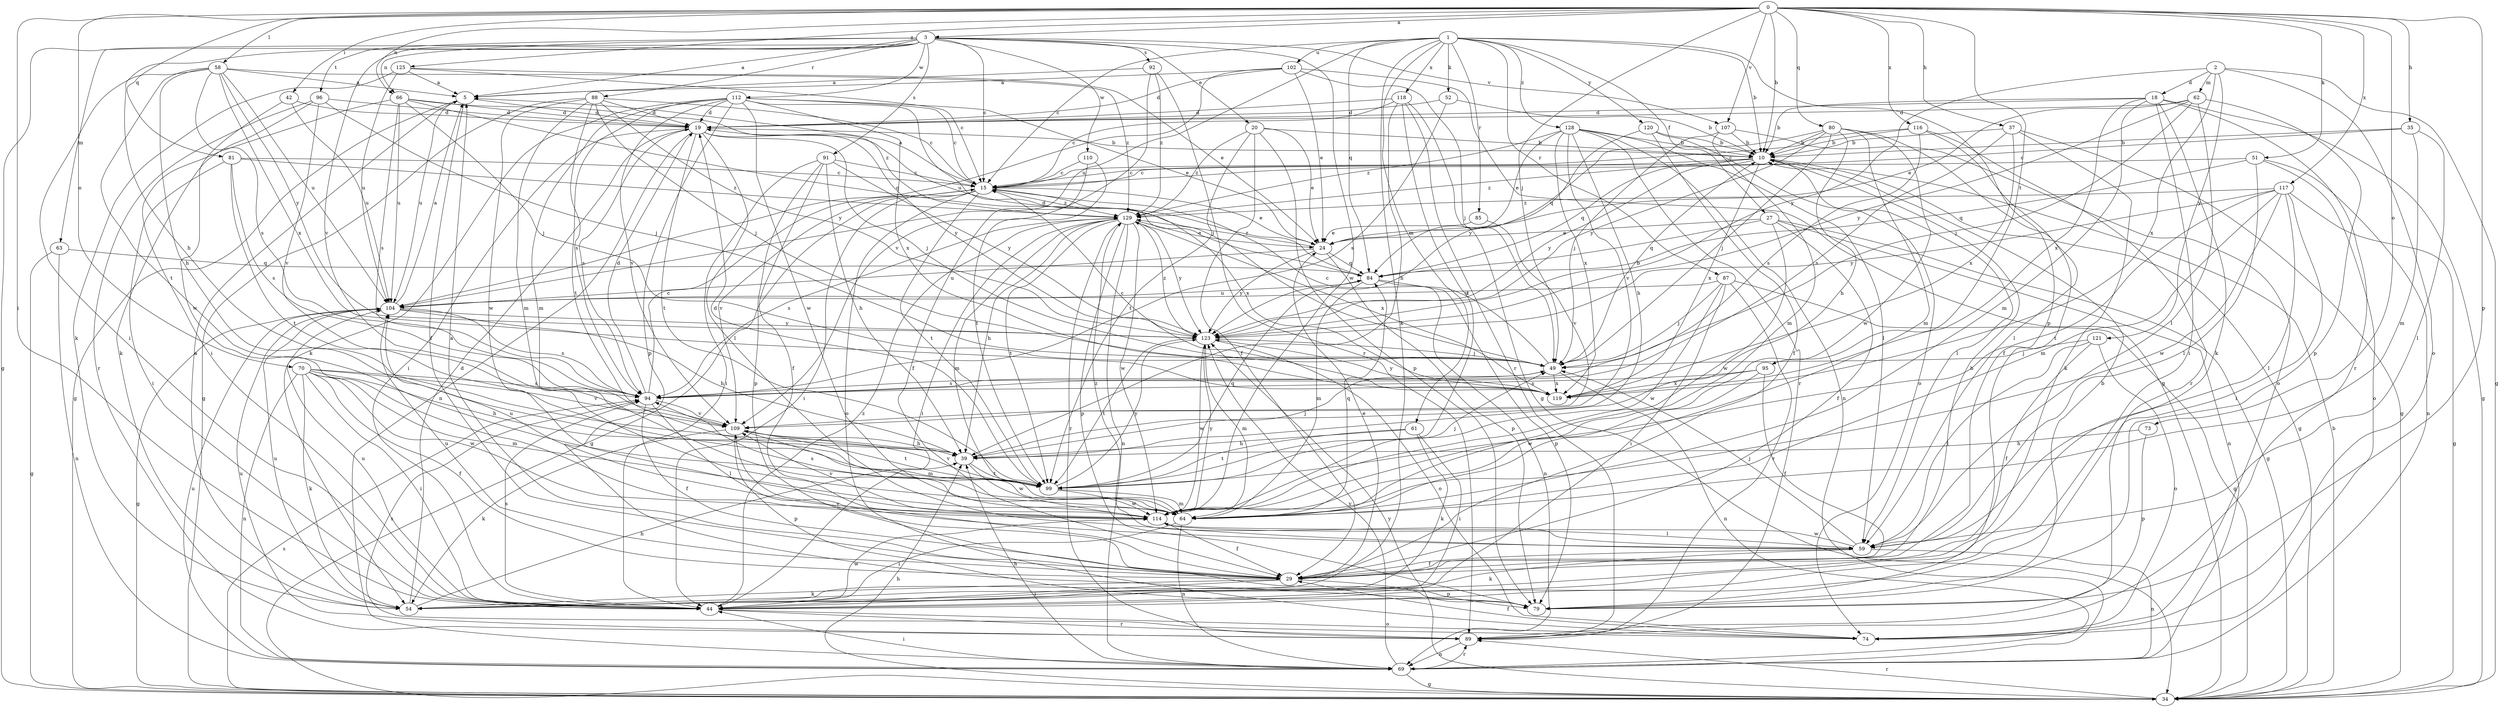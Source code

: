strict digraph  {
0;
1;
2;
3;
5;
10;
15;
18;
19;
20;
24;
27;
29;
34;
35;
37;
39;
42;
44;
49;
51;
52;
54;
58;
59;
61;
62;
63;
64;
66;
69;
70;
73;
74;
79;
80;
81;
84;
85;
87;
88;
89;
91;
92;
94;
95;
96;
99;
102;
104;
107;
109;
110;
112;
114;
116;
117;
118;
119;
120;
121;
123;
125;
128;
129;
0 -> 3  [label=a];
0 -> 10  [label=b];
0 -> 35  [label=h];
0 -> 37  [label=h];
0 -> 42  [label=i];
0 -> 44  [label=i];
0 -> 49  [label=j];
0 -> 51  [label=k];
0 -> 58  [label=l];
0 -> 66  [label=n];
0 -> 70  [label=o];
0 -> 73  [label=o];
0 -> 79  [label=p];
0 -> 80  [label=q];
0 -> 81  [label=q];
0 -> 95  [label=t];
0 -> 107  [label=v];
0 -> 116  [label=x];
0 -> 117  [label=x];
0 -> 125  [label=z];
1 -> 10  [label=b];
1 -> 15  [label=c];
1 -> 27  [label=f];
1 -> 52  [label=k];
1 -> 54  [label=k];
1 -> 61  [label=m];
1 -> 79  [label=p];
1 -> 84  [label=q];
1 -> 85  [label=r];
1 -> 87  [label=r];
1 -> 102  [label=u];
1 -> 104  [label=u];
1 -> 118  [label=x];
1 -> 120  [label=y];
1 -> 128  [label=z];
2 -> 18  [label=d];
2 -> 34  [label=g];
2 -> 62  [label=m];
2 -> 74  [label=o];
2 -> 119  [label=x];
2 -> 121  [label=y];
2 -> 123  [label=y];
3 -> 5  [label=a];
3 -> 15  [label=c];
3 -> 20  [label=e];
3 -> 34  [label=g];
3 -> 39  [label=h];
3 -> 63  [label=m];
3 -> 66  [label=n];
3 -> 88  [label=r];
3 -> 91  [label=s];
3 -> 92  [label=s];
3 -> 96  [label=t];
3 -> 107  [label=v];
3 -> 109  [label=v];
3 -> 110  [label=w];
3 -> 112  [label=w];
3 -> 114  [label=w];
5 -> 19  [label=d];
5 -> 29  [label=f];
5 -> 34  [label=g];
5 -> 104  [label=u];
10 -> 15  [label=c];
10 -> 34  [label=g];
10 -> 59  [label=l];
10 -> 84  [label=q];
10 -> 119  [label=x];
10 -> 123  [label=y];
10 -> 129  [label=z];
15 -> 5  [label=a];
15 -> 24  [label=e];
15 -> 34  [label=g];
15 -> 44  [label=i];
15 -> 74  [label=o];
15 -> 99  [label=t];
15 -> 109  [label=v];
15 -> 119  [label=x];
15 -> 129  [label=z];
18 -> 10  [label=b];
18 -> 19  [label=d];
18 -> 34  [label=g];
18 -> 44  [label=i];
18 -> 54  [label=k];
18 -> 64  [label=m];
18 -> 89  [label=r];
18 -> 119  [label=x];
19 -> 10  [label=b];
19 -> 44  [label=i];
19 -> 49  [label=j];
19 -> 59  [label=l];
19 -> 69  [label=n];
19 -> 94  [label=s];
19 -> 99  [label=t];
19 -> 123  [label=y];
20 -> 10  [label=b];
20 -> 24  [label=e];
20 -> 29  [label=f];
20 -> 79  [label=p];
20 -> 99  [label=t];
20 -> 129  [label=z];
24 -> 79  [label=p];
24 -> 84  [label=q];
24 -> 104  [label=u];
24 -> 123  [label=y];
24 -> 129  [label=z];
27 -> 24  [label=e];
27 -> 29  [label=f];
27 -> 34  [label=g];
27 -> 69  [label=n];
27 -> 84  [label=q];
27 -> 114  [label=w];
29 -> 5  [label=a];
29 -> 10  [label=b];
29 -> 24  [label=e];
29 -> 44  [label=i];
29 -> 54  [label=k];
29 -> 79  [label=p];
29 -> 104  [label=u];
29 -> 109  [label=v];
34 -> 10  [label=b];
34 -> 39  [label=h];
34 -> 89  [label=r];
34 -> 94  [label=s];
34 -> 123  [label=y];
35 -> 10  [label=b];
35 -> 15  [label=c];
35 -> 59  [label=l];
35 -> 64  [label=m];
37 -> 10  [label=b];
37 -> 34  [label=g];
37 -> 54  [label=k];
37 -> 94  [label=s];
37 -> 119  [label=x];
39 -> 49  [label=j];
39 -> 99  [label=t];
39 -> 114  [label=w];
42 -> 19  [label=d];
42 -> 104  [label=u];
42 -> 114  [label=w];
44 -> 74  [label=o];
44 -> 89  [label=r];
44 -> 94  [label=s];
44 -> 104  [label=u];
44 -> 114  [label=w];
44 -> 129  [label=z];
49 -> 10  [label=b];
49 -> 15  [label=c];
49 -> 69  [label=n];
49 -> 94  [label=s];
49 -> 119  [label=x];
51 -> 15  [label=c];
51 -> 59  [label=l];
51 -> 69  [label=n];
51 -> 74  [label=o];
51 -> 84  [label=q];
52 -> 10  [label=b];
52 -> 19  [label=d];
52 -> 94  [label=s];
54 -> 5  [label=a];
54 -> 19  [label=d];
54 -> 39  [label=h];
54 -> 104  [label=u];
58 -> 5  [label=a];
58 -> 39  [label=h];
58 -> 44  [label=i];
58 -> 94  [label=s];
58 -> 99  [label=t];
58 -> 104  [label=u];
58 -> 119  [label=x];
58 -> 123  [label=y];
58 -> 129  [label=z];
59 -> 29  [label=f];
59 -> 49  [label=j];
59 -> 54  [label=k];
59 -> 69  [label=n];
59 -> 114  [label=w];
59 -> 129  [label=z];
61 -> 39  [label=h];
61 -> 44  [label=i];
61 -> 54  [label=k];
61 -> 99  [label=t];
62 -> 19  [label=d];
62 -> 24  [label=e];
62 -> 49  [label=j];
62 -> 59  [label=l];
62 -> 79  [label=p];
62 -> 123  [label=y];
63 -> 34  [label=g];
63 -> 69  [label=n];
63 -> 84  [label=q];
64 -> 44  [label=i];
64 -> 69  [label=n];
64 -> 84  [label=q];
64 -> 94  [label=s];
66 -> 19  [label=d];
66 -> 44  [label=i];
66 -> 49  [label=j];
66 -> 84  [label=q];
66 -> 94  [label=s];
66 -> 104  [label=u];
66 -> 129  [label=z];
69 -> 34  [label=g];
69 -> 39  [label=h];
69 -> 44  [label=i];
69 -> 89  [label=r];
69 -> 104  [label=u];
69 -> 123  [label=y];
70 -> 29  [label=f];
70 -> 39  [label=h];
70 -> 44  [label=i];
70 -> 54  [label=k];
70 -> 64  [label=m];
70 -> 69  [label=n];
70 -> 94  [label=s];
70 -> 109  [label=v];
70 -> 114  [label=w];
73 -> 39  [label=h];
73 -> 79  [label=p];
74 -> 29  [label=f];
74 -> 94  [label=s];
79 -> 10  [label=b];
80 -> 10  [label=b];
80 -> 29  [label=f];
80 -> 39  [label=h];
80 -> 49  [label=j];
80 -> 64  [label=m];
80 -> 84  [label=q];
80 -> 114  [label=w];
80 -> 123  [label=y];
81 -> 15  [label=c];
81 -> 44  [label=i];
81 -> 94  [label=s];
81 -> 99  [label=t];
81 -> 129  [label=z];
84 -> 19  [label=d];
84 -> 64  [label=m];
84 -> 69  [label=n];
84 -> 79  [label=p];
84 -> 104  [label=u];
85 -> 24  [label=e];
85 -> 109  [label=v];
87 -> 34  [label=g];
87 -> 44  [label=i];
87 -> 49  [label=j];
87 -> 89  [label=r];
87 -> 104  [label=u];
87 -> 114  [label=w];
88 -> 15  [label=c];
88 -> 19  [label=d];
88 -> 34  [label=g];
88 -> 49  [label=j];
88 -> 64  [label=m];
88 -> 94  [label=s];
88 -> 114  [label=w];
88 -> 123  [label=y];
89 -> 69  [label=n];
89 -> 104  [label=u];
91 -> 15  [label=c];
91 -> 29  [label=f];
91 -> 39  [label=h];
91 -> 44  [label=i];
91 -> 79  [label=p];
91 -> 123  [label=y];
92 -> 5  [label=a];
92 -> 89  [label=r];
92 -> 109  [label=v];
92 -> 129  [label=z];
94 -> 15  [label=c];
94 -> 19  [label=d];
94 -> 29  [label=f];
94 -> 59  [label=l];
94 -> 109  [label=v];
95 -> 29  [label=f];
95 -> 94  [label=s];
95 -> 114  [label=w];
95 -> 119  [label=x];
96 -> 19  [label=d];
96 -> 49  [label=j];
96 -> 54  [label=k];
96 -> 89  [label=r];
96 -> 109  [label=v];
99 -> 19  [label=d];
99 -> 49  [label=j];
99 -> 64  [label=m];
99 -> 84  [label=q];
99 -> 109  [label=v];
99 -> 114  [label=w];
99 -> 123  [label=y];
102 -> 5  [label=a];
102 -> 19  [label=d];
102 -> 24  [label=e];
102 -> 34  [label=g];
102 -> 49  [label=j];
102 -> 104  [label=u];
104 -> 5  [label=a];
104 -> 34  [label=g];
104 -> 39  [label=h];
104 -> 94  [label=s];
104 -> 123  [label=y];
107 -> 10  [label=b];
107 -> 49  [label=j];
107 -> 64  [label=m];
107 -> 74  [label=o];
109 -> 39  [label=h];
109 -> 54  [label=k];
109 -> 64  [label=m];
109 -> 79  [label=p];
109 -> 99  [label=t];
110 -> 15  [label=c];
110 -> 29  [label=f];
110 -> 99  [label=t];
112 -> 15  [label=c];
112 -> 19  [label=d];
112 -> 24  [label=e];
112 -> 49  [label=j];
112 -> 54  [label=k];
112 -> 64  [label=m];
112 -> 79  [label=p];
112 -> 99  [label=t];
112 -> 109  [label=v];
112 -> 114  [label=w];
112 -> 119  [label=x];
114 -> 29  [label=f];
114 -> 59  [label=l];
114 -> 104  [label=u];
114 -> 109  [label=v];
114 -> 123  [label=y];
116 -> 10  [label=b];
116 -> 15  [label=c];
116 -> 59  [label=l];
116 -> 89  [label=r];
116 -> 94  [label=s];
117 -> 34  [label=g];
117 -> 44  [label=i];
117 -> 59  [label=l];
117 -> 64  [label=m];
117 -> 99  [label=t];
117 -> 114  [label=w];
117 -> 123  [label=y];
117 -> 129  [label=z];
118 -> 15  [label=c];
118 -> 19  [label=d];
118 -> 34  [label=g];
118 -> 39  [label=h];
118 -> 89  [label=r];
118 -> 99  [label=t];
119 -> 15  [label=c];
119 -> 123  [label=y];
120 -> 10  [label=b];
120 -> 29  [label=f];
120 -> 74  [label=o];
120 -> 123  [label=y];
121 -> 29  [label=f];
121 -> 49  [label=j];
121 -> 59  [label=l];
121 -> 74  [label=o];
123 -> 49  [label=j];
123 -> 64  [label=m];
123 -> 74  [label=o];
123 -> 99  [label=t];
123 -> 114  [label=w];
123 -> 129  [label=z];
125 -> 5  [label=a];
125 -> 15  [label=c];
125 -> 24  [label=e];
125 -> 54  [label=k];
125 -> 104  [label=u];
128 -> 10  [label=b];
128 -> 24  [label=e];
128 -> 39  [label=h];
128 -> 59  [label=l];
128 -> 69  [label=n];
128 -> 89  [label=r];
128 -> 109  [label=v];
128 -> 119  [label=x];
128 -> 129  [label=z];
129 -> 24  [label=e];
129 -> 39  [label=h];
129 -> 44  [label=i];
129 -> 64  [label=m];
129 -> 69  [label=n];
129 -> 79  [label=p];
129 -> 89  [label=r];
129 -> 94  [label=s];
129 -> 99  [label=t];
129 -> 114  [label=w];
129 -> 119  [label=x];
129 -> 123  [label=y];
}

